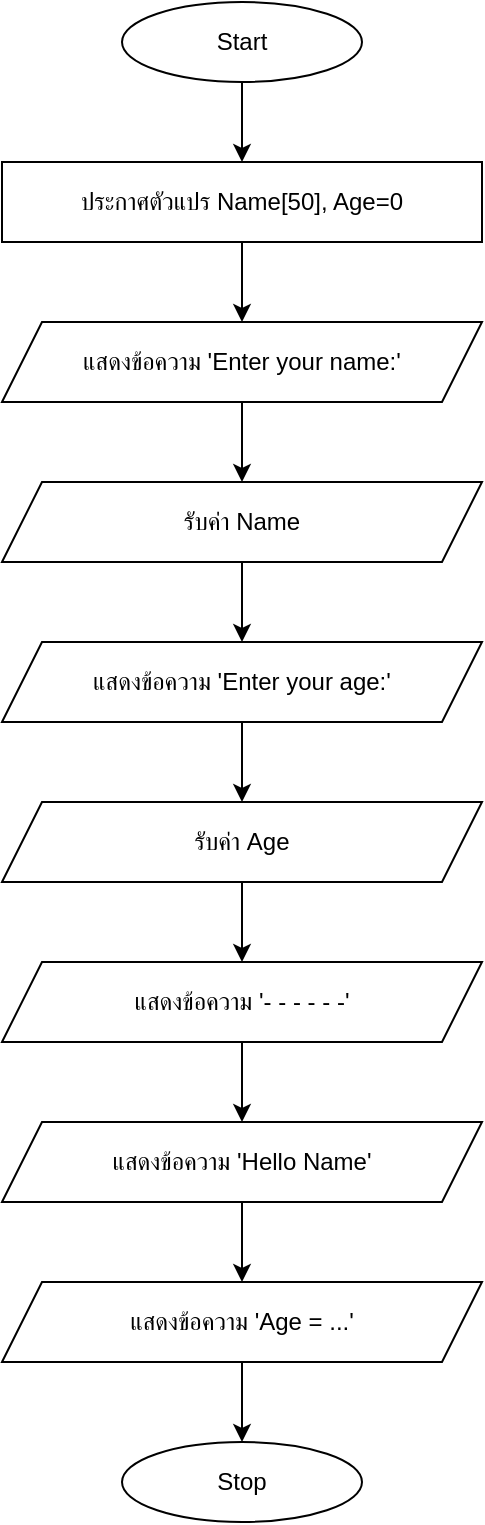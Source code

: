 <mxfile version="28.2.5">
  <diagram name="หน้า-1" id="an59GFTp2hDEw4d2CD_F">
    <mxGraphModel dx="983" dy="512" grid="1" gridSize="10" guides="1" tooltips="1" connect="1" arrows="1" fold="1" page="1" pageScale="1" pageWidth="827" pageHeight="1169" math="0" shadow="0">
      <root>
        <mxCell id="0" />
        <mxCell id="1" parent="0" />
        <mxCell id="2" value="Start" style="ellipse;whiteSpace=wrap;html=1;" parent="1" vertex="1">
          <mxGeometry x="340" width="120" height="40" as="geometry" />
        </mxCell>
        <mxCell id="Sc0rtkOJBBo3lbGTgeQa-31" style="edgeStyle=orthogonalEdgeStyle;rounded=0;orthogonalLoop=1;jettySize=auto;html=1;entryX=0.5;entryY=0;entryDx=0;entryDy=0;" edge="1" parent="1" source="3" target="Sc0rtkOJBBo3lbGTgeQa-24">
          <mxGeometry relative="1" as="geometry" />
        </mxCell>
        <mxCell id="3" value="ประกาศตัวแปร Name[50], Age=0" style="rectangle;whiteSpace=wrap;html=1;" parent="1" vertex="1">
          <mxGeometry x="280" y="80" width="240" height="40" as="geometry" />
        </mxCell>
        <mxCell id="12" edge="1" parent="1" source="2" target="3">
          <mxGeometry relative="1" as="geometry" />
        </mxCell>
        <mxCell id="Sc0rtkOJBBo3lbGTgeQa-32" style="edgeStyle=orthogonalEdgeStyle;rounded=0;orthogonalLoop=1;jettySize=auto;html=1;entryX=0.5;entryY=0;entryDx=0;entryDy=0;" edge="1" parent="1" source="Sc0rtkOJBBo3lbGTgeQa-24" target="Sc0rtkOJBBo3lbGTgeQa-25">
          <mxGeometry relative="1" as="geometry" />
        </mxCell>
        <mxCell id="Sc0rtkOJBBo3lbGTgeQa-24" value="แสดงข้อความ &#39;Enter your name:&#39;" style="shape=parallelogram;perimeter=parallelogramPerimeter;whiteSpace=wrap;html=1;fixedSize=1;" vertex="1" parent="1">
          <mxGeometry x="280" y="160" width="240" height="40" as="geometry" />
        </mxCell>
        <mxCell id="Sc0rtkOJBBo3lbGTgeQa-33" style="edgeStyle=orthogonalEdgeStyle;rounded=0;orthogonalLoop=1;jettySize=auto;html=1;entryX=0.5;entryY=0;entryDx=0;entryDy=0;" edge="1" parent="1" source="Sc0rtkOJBBo3lbGTgeQa-25" target="Sc0rtkOJBBo3lbGTgeQa-26">
          <mxGeometry relative="1" as="geometry" />
        </mxCell>
        <mxCell id="Sc0rtkOJBBo3lbGTgeQa-25" value="รับค่า Name" style="shape=parallelogram;perimeter=parallelogramPerimeter;whiteSpace=wrap;html=1;fixedSize=1;" vertex="1" parent="1">
          <mxGeometry x="280" y="240" width="240" height="40" as="geometry" />
        </mxCell>
        <mxCell id="Sc0rtkOJBBo3lbGTgeQa-34" style="edgeStyle=orthogonalEdgeStyle;rounded=0;orthogonalLoop=1;jettySize=auto;html=1;entryX=0.5;entryY=0;entryDx=0;entryDy=0;" edge="1" parent="1" source="Sc0rtkOJBBo3lbGTgeQa-26" target="Sc0rtkOJBBo3lbGTgeQa-27">
          <mxGeometry relative="1" as="geometry" />
        </mxCell>
        <mxCell id="Sc0rtkOJBBo3lbGTgeQa-26" value="แสดงข้อความ &#39;Enter your age:&#39;" style="shape=parallelogram;perimeter=parallelogramPerimeter;whiteSpace=wrap;html=1;fixedSize=1;" vertex="1" parent="1">
          <mxGeometry x="280" y="320" width="240" height="40" as="geometry" />
        </mxCell>
        <mxCell id="Sc0rtkOJBBo3lbGTgeQa-35" style="edgeStyle=orthogonalEdgeStyle;rounded=0;orthogonalLoop=1;jettySize=auto;html=1;entryX=0.5;entryY=0;entryDx=0;entryDy=0;" edge="1" parent="1" source="Sc0rtkOJBBo3lbGTgeQa-27" target="Sc0rtkOJBBo3lbGTgeQa-28">
          <mxGeometry relative="1" as="geometry" />
        </mxCell>
        <mxCell id="Sc0rtkOJBBo3lbGTgeQa-27" value="รับค่า Age" style="shape=parallelogram;perimeter=parallelogramPerimeter;whiteSpace=wrap;html=1;fixedSize=1;" vertex="1" parent="1">
          <mxGeometry x="280" y="400" width="240" height="40" as="geometry" />
        </mxCell>
        <mxCell id="Sc0rtkOJBBo3lbGTgeQa-36" value="" style="edgeStyle=orthogonalEdgeStyle;rounded=0;orthogonalLoop=1;jettySize=auto;html=1;" edge="1" parent="1" source="Sc0rtkOJBBo3lbGTgeQa-28" target="Sc0rtkOJBBo3lbGTgeQa-29">
          <mxGeometry relative="1" as="geometry" />
        </mxCell>
        <mxCell id="Sc0rtkOJBBo3lbGTgeQa-28" value="แสดงข้อความ &#39;- - - - - -&#39;" style="shape=parallelogram;perimeter=parallelogramPerimeter;whiteSpace=wrap;html=1;fixedSize=1;" vertex="1" parent="1">
          <mxGeometry x="280" y="480" width="240" height="40" as="geometry" />
        </mxCell>
        <mxCell id="Sc0rtkOJBBo3lbGTgeQa-37" value="" style="edgeStyle=orthogonalEdgeStyle;rounded=0;orthogonalLoop=1;jettySize=auto;html=1;" edge="1" parent="1" source="Sc0rtkOJBBo3lbGTgeQa-29" target="Sc0rtkOJBBo3lbGTgeQa-30">
          <mxGeometry relative="1" as="geometry" />
        </mxCell>
        <mxCell id="Sc0rtkOJBBo3lbGTgeQa-29" value="แสดงข้อความ &#39;Hello Name&#39;" style="shape=parallelogram;perimeter=parallelogramPerimeter;whiteSpace=wrap;html=1;fixedSize=1;" vertex="1" parent="1">
          <mxGeometry x="280" y="560" width="240" height="40" as="geometry" />
        </mxCell>
        <mxCell id="Sc0rtkOJBBo3lbGTgeQa-39" value="" style="edgeStyle=orthogonalEdgeStyle;rounded=0;orthogonalLoop=1;jettySize=auto;html=1;" edge="1" parent="1" source="Sc0rtkOJBBo3lbGTgeQa-30" target="Sc0rtkOJBBo3lbGTgeQa-38">
          <mxGeometry relative="1" as="geometry" />
        </mxCell>
        <mxCell id="Sc0rtkOJBBo3lbGTgeQa-30" value="แสดงข้อความ &#39;Age = ...&#39;" style="shape=parallelogram;perimeter=parallelogramPerimeter;whiteSpace=wrap;html=1;fixedSize=1;" vertex="1" parent="1">
          <mxGeometry x="280" y="640" width="240" height="40" as="geometry" />
        </mxCell>
        <mxCell id="Sc0rtkOJBBo3lbGTgeQa-38" value="Stop" style="ellipse;whiteSpace=wrap;html=1;" vertex="1" parent="1">
          <mxGeometry x="340" y="720" width="120" height="40" as="geometry" />
        </mxCell>
      </root>
    </mxGraphModel>
  </diagram>
</mxfile>
